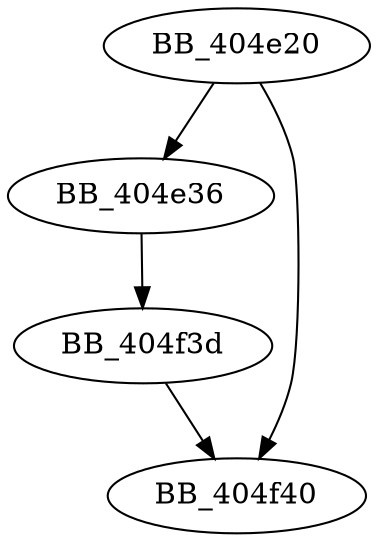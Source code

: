 DiGraph sub_404E20{
BB_404e20->BB_404e36
BB_404e20->BB_404f40
BB_404e36->BB_404f3d
BB_404f3d->BB_404f40
}
